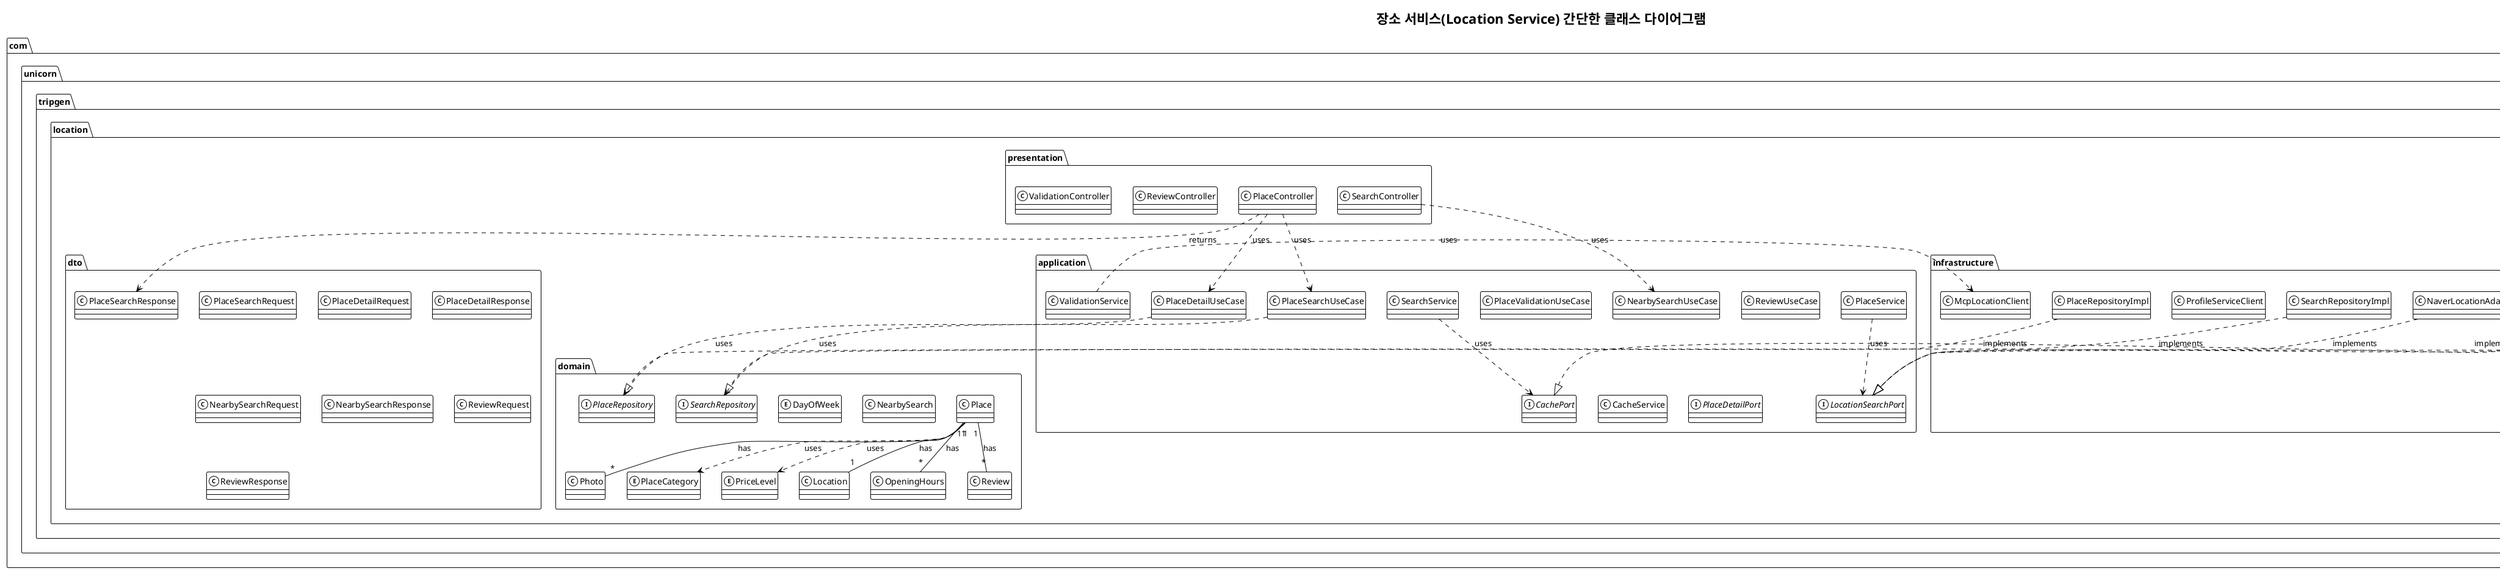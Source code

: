 @startuml
!theme mono

title 장소 서비스(Location Service) 간단한 클래스 다이어그램

package "com.unicorn.tripgen.location" {
    
    ' ===== Domain Layer =====
    package "domain" {
        class Place
        class Location
        class OpeningHours
        class Review
        class Photo
        class NearbySearch
        
        enum PlaceCategory
        enum PriceLevel
        enum DayOfWeek
        
        interface PlaceRepository
        interface SearchRepository
    }
    
    ' ===== Application Layer =====
    package "application" {
        ' Use Cases
        class PlaceSearchUseCase
        class PlaceDetailUseCase
        class NearbySearchUseCase
        class PlaceValidationUseCase
        class ReviewUseCase
        
        ' Services
        class PlaceService
        class SearchService
        class ValidationService
        class CacheService
        
        ' Ports
        interface LocationSearchPort
        interface PlaceDetailPort
        interface CachePort
    }
    
    ' ===== Infrastructure Layer =====
    package "infrastructure" {
        ' Adapters
        class KakaoLocationAdapter
        class GooglePlacesAdapter
        class NaverLocationAdapter
        class RedisCacheAdapter
        
        ' Repository Implementations
        class PlaceRepositoryImpl
        class SearchRepositoryImpl
        
        ' External Service Clients
        class McpLocationClient
        class ProfileServiceClient
        
        ' Cache
        class PlaceCacheManager
        class SearchCacheManager
    }
    
    ' ===== Presentation Layer =====
    package "presentation" {
        class PlaceController
        class SearchController
        class ReviewController
        class ValidationController
    }
    
    ' ===== DTO Layer =====
    package "dto" {
        class PlaceSearchRequest
        class PlaceSearchResponse
        class PlaceDetailRequest
        class PlaceDetailResponse
        class NearbySearchRequest
        class NearbySearchResponse
        class ReviewRequest
        class ReviewResponse
    }
}

' 주요 관계 정의
' Domain 관계
Place "1" -- "1" Location : has
Place "1" -- "*" OpeningHours : has
Place "1" -- "*" Review : has
Place "1" -- "*" Photo : has
Place ..> PlaceCategory : uses
Place ..> PriceLevel : uses

' Application Layer 관계
PlaceSearchUseCase ..> SearchRepository : uses
PlaceDetailUseCase ..> PlaceRepository : uses
PlaceService ..> LocationSearchPort : uses
SearchService ..> CachePort : uses
ValidationService ..> McpLocationClient : uses

' Infrastructure 관계
KakaoLocationAdapter ..|> LocationSearchPort : implements
GooglePlacesAdapter ..|> LocationSearchPort : implements
NaverLocationAdapter ..|> LocationSearchPort : implements
RedisCacheAdapter ..|> CachePort : implements
PlaceRepositoryImpl ..|> PlaceRepository : implements
SearchRepositoryImpl ..|> SearchRepository : implements

' Presentation 관계
PlaceController ..> PlaceSearchUseCase : uses
PlaceController ..> PlaceDetailUseCase : uses
SearchController ..> NearbySearchUseCase : uses
PlaceController ..> PlaceSearchResponse : returns

' Cache 관계
PlaceCacheManager ..> RedisCacheAdapter : uses
SearchCacheManager ..> RedisCacheAdapter : uses

@enduml